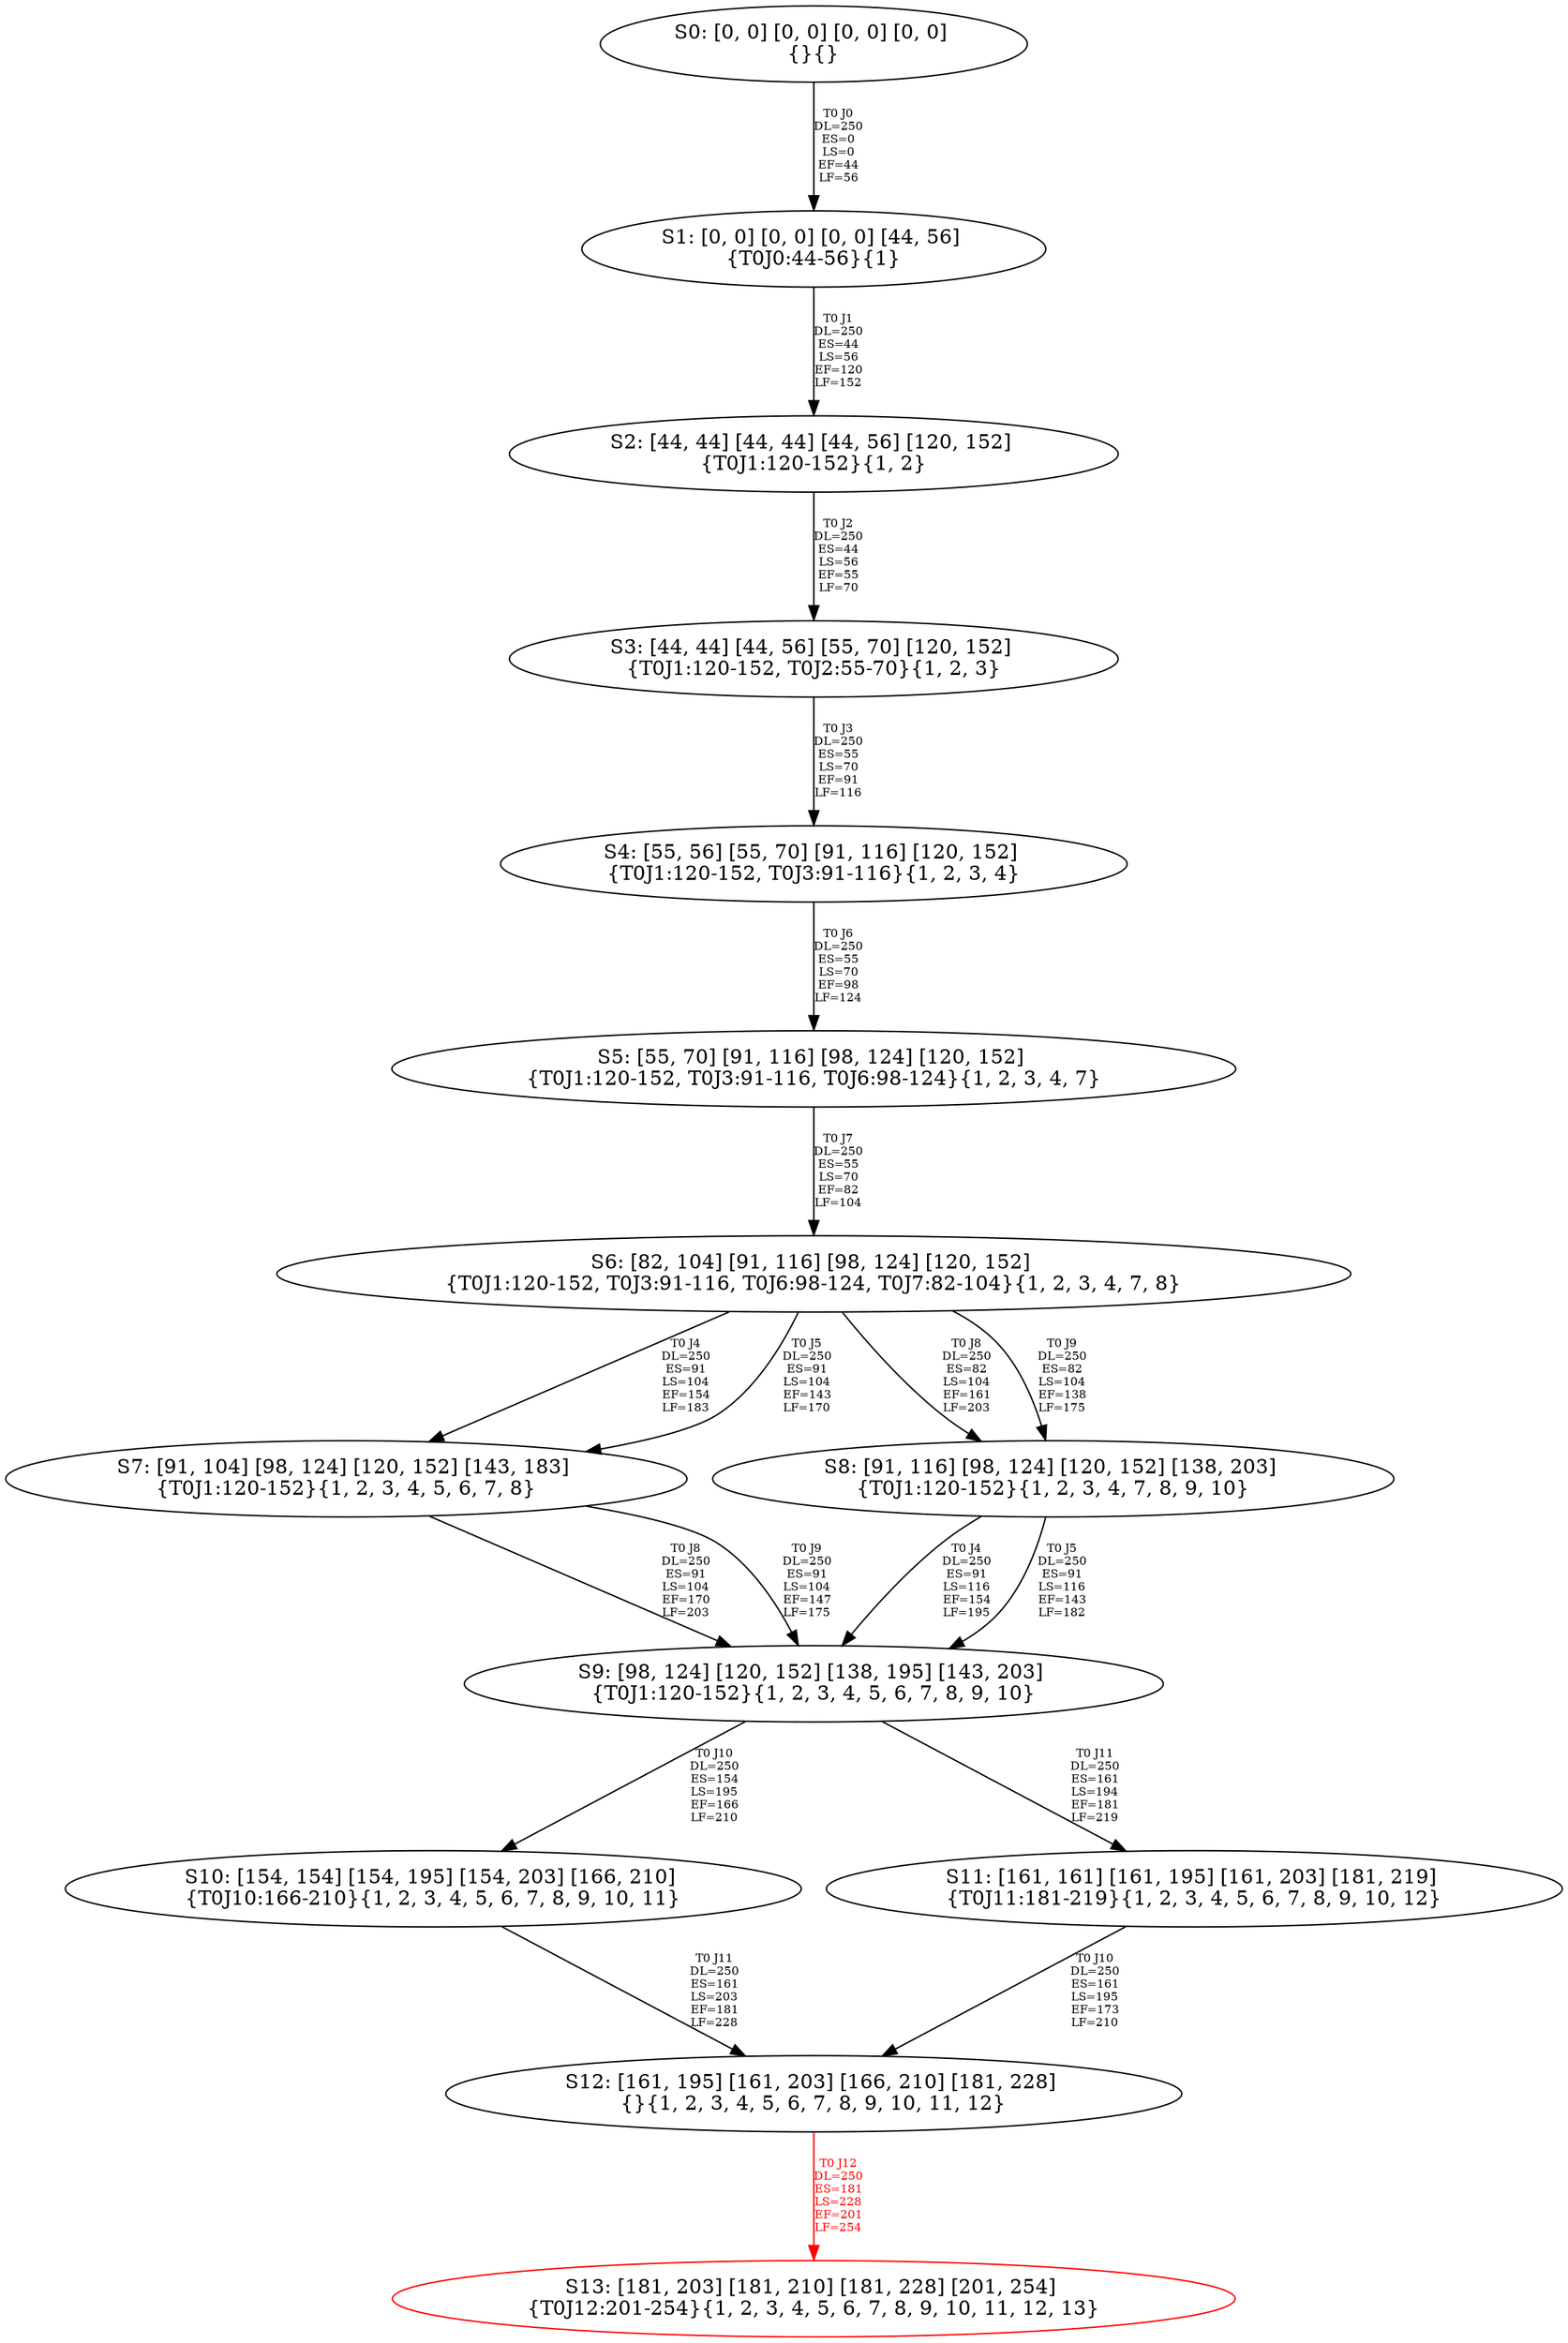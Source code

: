 digraph {
	S0[label="S0: [0, 0] [0, 0] [0, 0] [0, 0] \n{}{}"];
	S1[label="S1: [0, 0] [0, 0] [0, 0] [44, 56] \n{T0J0:44-56}{1}"];
	S2[label="S2: [44, 44] [44, 44] [44, 56] [120, 152] \n{T0J1:120-152}{1, 2}"];
	S3[label="S3: [44, 44] [44, 56] [55, 70] [120, 152] \n{T0J1:120-152, T0J2:55-70}{1, 2, 3}"];
	S4[label="S4: [55, 56] [55, 70] [91, 116] [120, 152] \n{T0J1:120-152, T0J3:91-116}{1, 2, 3, 4}"];
	S5[label="S5: [55, 70] [91, 116] [98, 124] [120, 152] \n{T0J1:120-152, T0J3:91-116, T0J6:98-124}{1, 2, 3, 4, 7}"];
	S6[label="S6: [82, 104] [91, 116] [98, 124] [120, 152] \n{T0J1:120-152, T0J3:91-116, T0J6:98-124, T0J7:82-104}{1, 2, 3, 4, 7, 8}"];
	S7[label="S7: [91, 104] [98, 124] [120, 152] [143, 183] \n{T0J1:120-152}{1, 2, 3, 4, 5, 6, 7, 8}"];
	S8[label="S8: [91, 116] [98, 124] [120, 152] [138, 203] \n{T0J1:120-152}{1, 2, 3, 4, 7, 8, 9, 10}"];
	S9[label="S9: [98, 124] [120, 152] [138, 195] [143, 203] \n{T0J1:120-152}{1, 2, 3, 4, 5, 6, 7, 8, 9, 10}"];
	S10[label="S10: [154, 154] [154, 195] [154, 203] [166, 210] \n{T0J10:166-210}{1, 2, 3, 4, 5, 6, 7, 8, 9, 10, 11}"];
	S11[label="S11: [161, 161] [161, 195] [161, 203] [181, 219] \n{T0J11:181-219}{1, 2, 3, 4, 5, 6, 7, 8, 9, 10, 12}"];
	S12[label="S12: [161, 195] [161, 203] [166, 210] [181, 228] \n{}{1, 2, 3, 4, 5, 6, 7, 8, 9, 10, 11, 12}"];
	S13[label="S13: [181, 203] [181, 210] [181, 228] [201, 254] \n{T0J12:201-254}{1, 2, 3, 4, 5, 6, 7, 8, 9, 10, 11, 12, 13}"];
	S0 -> S1[label="T0 J0\nDL=250\nES=0\nLS=0\nEF=44\nLF=56",fontsize=8];
	S1 -> S2[label="T0 J1\nDL=250\nES=44\nLS=56\nEF=120\nLF=152",fontsize=8];
	S2 -> S3[label="T0 J2\nDL=250\nES=44\nLS=56\nEF=55\nLF=70",fontsize=8];
	S3 -> S4[label="T0 J3\nDL=250\nES=55\nLS=70\nEF=91\nLF=116",fontsize=8];
	S4 -> S5[label="T0 J6\nDL=250\nES=55\nLS=70\nEF=98\nLF=124",fontsize=8];
	S5 -> S6[label="T0 J7\nDL=250\nES=55\nLS=70\nEF=82\nLF=104",fontsize=8];
	S6 -> S7[label="T0 J4\nDL=250\nES=91\nLS=104\nEF=154\nLF=183",fontsize=8];
	S6 -> S7[label="T0 J5\nDL=250\nES=91\nLS=104\nEF=143\nLF=170",fontsize=8];
	S6 -> S8[label="T0 J8\nDL=250\nES=82\nLS=104\nEF=161\nLF=203",fontsize=8];
	S6 -> S8[label="T0 J9\nDL=250\nES=82\nLS=104\nEF=138\nLF=175",fontsize=8];
	S7 -> S9[label="T0 J8\nDL=250\nES=91\nLS=104\nEF=170\nLF=203",fontsize=8];
	S7 -> S9[label="T0 J9\nDL=250\nES=91\nLS=104\nEF=147\nLF=175",fontsize=8];
	S8 -> S9[label="T0 J4\nDL=250\nES=91\nLS=116\nEF=154\nLF=195",fontsize=8];
	S8 -> S9[label="T0 J5\nDL=250\nES=91\nLS=116\nEF=143\nLF=182",fontsize=8];
	S9 -> S10[label="T0 J10\nDL=250\nES=154\nLS=195\nEF=166\nLF=210",fontsize=8];
	S9 -> S11[label="T0 J11\nDL=250\nES=161\nLS=194\nEF=181\nLF=219",fontsize=8];
	S10 -> S12[label="T0 J11\nDL=250\nES=161\nLS=203\nEF=181\nLF=228",fontsize=8];
	S11 -> S12[label="T0 J10\nDL=250\nES=161\nLS=195\nEF=173\nLF=210",fontsize=8];
	S12 -> S13[label="T0 J12\nDL=250\nES=181\nLS=228\nEF=201\nLF=254",color=Red,fontcolor=Red,fontsize=8];
S13[color=Red];
}
